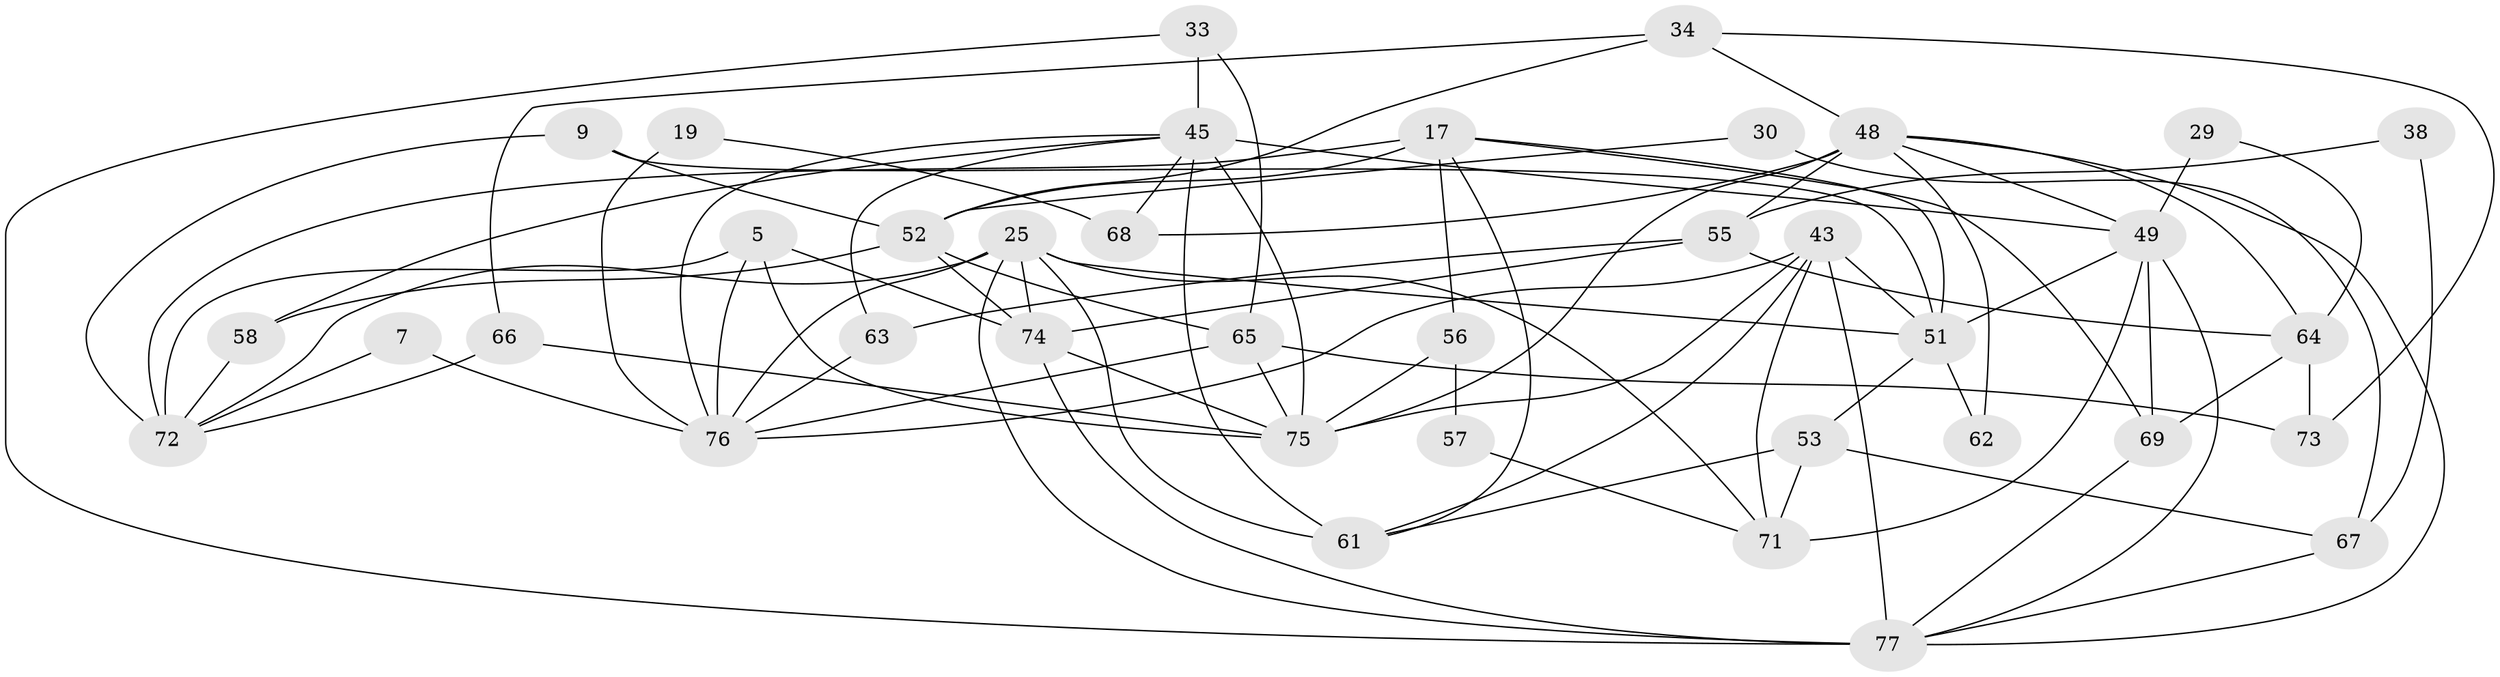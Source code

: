 // original degree distribution, {5: 0.12987012987012986, 4: 0.3246753246753247, 3: 0.33766233766233766, 2: 0.07792207792207792, 7: 0.05194805194805195, 8: 0.025974025974025976, 6: 0.05194805194805195}
// Generated by graph-tools (version 1.1) at 2025/50/03/09/25 04:50:02]
// undirected, 38 vertices, 88 edges
graph export_dot {
graph [start="1"]
  node [color=gray90,style=filled];
  5;
  7;
  9;
  17;
  19;
  25 [super="+12+13"];
  29;
  30;
  33;
  34 [super="+21"];
  38;
  43 [super="+36"];
  45 [super="+40"];
  48 [super="+3"];
  49 [super="+18"];
  51 [super="+4"];
  52 [super="+15+50"];
  53 [super="+39"];
  55 [super="+10"];
  56;
  57;
  58;
  61 [super="+47+8+23"];
  62;
  63 [super="+44"];
  64 [super="+35"];
  65 [super="+24"];
  66;
  67 [super="+20"];
  68;
  69;
  71 [super="+22"];
  72 [super="+42+26"];
  73;
  74 [super="+60"];
  75 [super="+16+70+59"];
  76 [super="+14"];
  77 [super="+37+54"];
  5 -- 72 [weight=2];
  5 -- 76;
  5 -- 75;
  5 -- 74;
  7 -- 76 [weight=2];
  7 -- 72;
  9 -- 72 [weight=2];
  9 -- 52;
  9 -- 51;
  17 -- 72 [weight=3];
  17 -- 51;
  17 -- 52;
  17 -- 56;
  17 -- 69;
  17 -- 61;
  19 -- 68;
  19 -- 76 [weight=2];
  25 -- 76;
  25 -- 71;
  25 -- 72;
  25 -- 77 [weight=2];
  25 -- 61;
  25 -- 74 [weight=2];
  25 -- 51;
  29 -- 64;
  29 -- 49;
  30 -- 67 [weight=2];
  30 -- 52;
  33 -- 45;
  33 -- 77;
  33 -- 65;
  34 -- 52 [weight=2];
  34 -- 73;
  34 -- 48 [weight=2];
  34 -- 66;
  38 -- 55;
  38 -- 67;
  43 -- 76 [weight=2];
  43 -- 77 [weight=2];
  43 -- 71;
  43 -- 75;
  43 -- 61;
  43 -- 51;
  45 -- 68;
  45 -- 76;
  45 -- 49 [weight=2];
  45 -- 58;
  45 -- 63;
  45 -- 61 [weight=3];
  45 -- 75 [weight=2];
  48 -- 49;
  48 -- 68;
  48 -- 75;
  48 -- 64;
  48 -- 62;
  48 -- 55;
  48 -- 77;
  49 -- 69;
  49 -- 71 [weight=2];
  49 -- 77;
  49 -- 51;
  51 -- 53;
  51 -- 62;
  52 -- 58;
  52 -- 74 [weight=2];
  52 -- 65;
  53 -- 61 [weight=2];
  53 -- 67;
  53 -- 71;
  55 -- 74;
  55 -- 64;
  55 -- 63 [weight=2];
  56 -- 57;
  56 -- 75 [weight=2];
  57 -- 71;
  58 -- 72;
  63 -- 76;
  64 -- 69 [weight=2];
  64 -- 73;
  65 -- 76 [weight=2];
  65 -- 73;
  65 -- 75 [weight=2];
  66 -- 72;
  66 -- 75;
  67 -- 77 [weight=2];
  69 -- 77;
  74 -- 75 [weight=2];
  74 -- 77;
}
